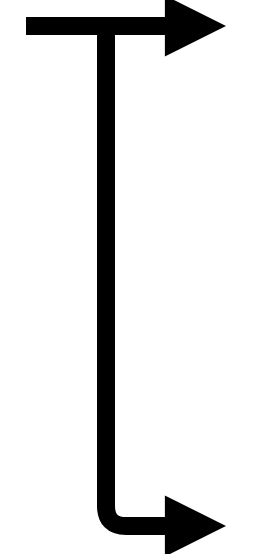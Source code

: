 <mxfile version="12.9.11" type="device"><diagram id="4u2CxO1Xzyc2VQjkY6_c" name="Page-1"><mxGraphModel dx="1038" dy="575" grid="1" gridSize="10" guides="1" tooltips="1" connect="1" arrows="1" fold="1" page="1" pageScale="1" pageWidth="827" pageHeight="1169" math="0" shadow="0"><root><mxCell id="0"/><mxCell id="1" parent="0"/><mxCell id="ikdWDUX4BtpYofg58z9w-1" value="" style="endArrow=block;html=1;strokeWidth=9;endFill=1;endSize=7;startSize=7;" edge="1" parent="1"><mxGeometry width="50" height="50" relative="1" as="geometry"><mxPoint x="250" y="260" as="sourcePoint"/><mxPoint x="350" y="260" as="targetPoint"/></mxGeometry></mxCell><mxCell id="ikdWDUX4BtpYofg58z9w-3" value="" style="endArrow=block;html=1;strokeWidth=9;endFill=1;endSize=7;startSize=7;" edge="1" parent="1"><mxGeometry width="50" height="50" relative="1" as="geometry"><mxPoint x="290" y="260" as="sourcePoint"/><mxPoint x="350" y="510" as="targetPoint"/><Array as="points"><mxPoint x="290" y="510"/></Array></mxGeometry></mxCell></root></mxGraphModel></diagram></mxfile>